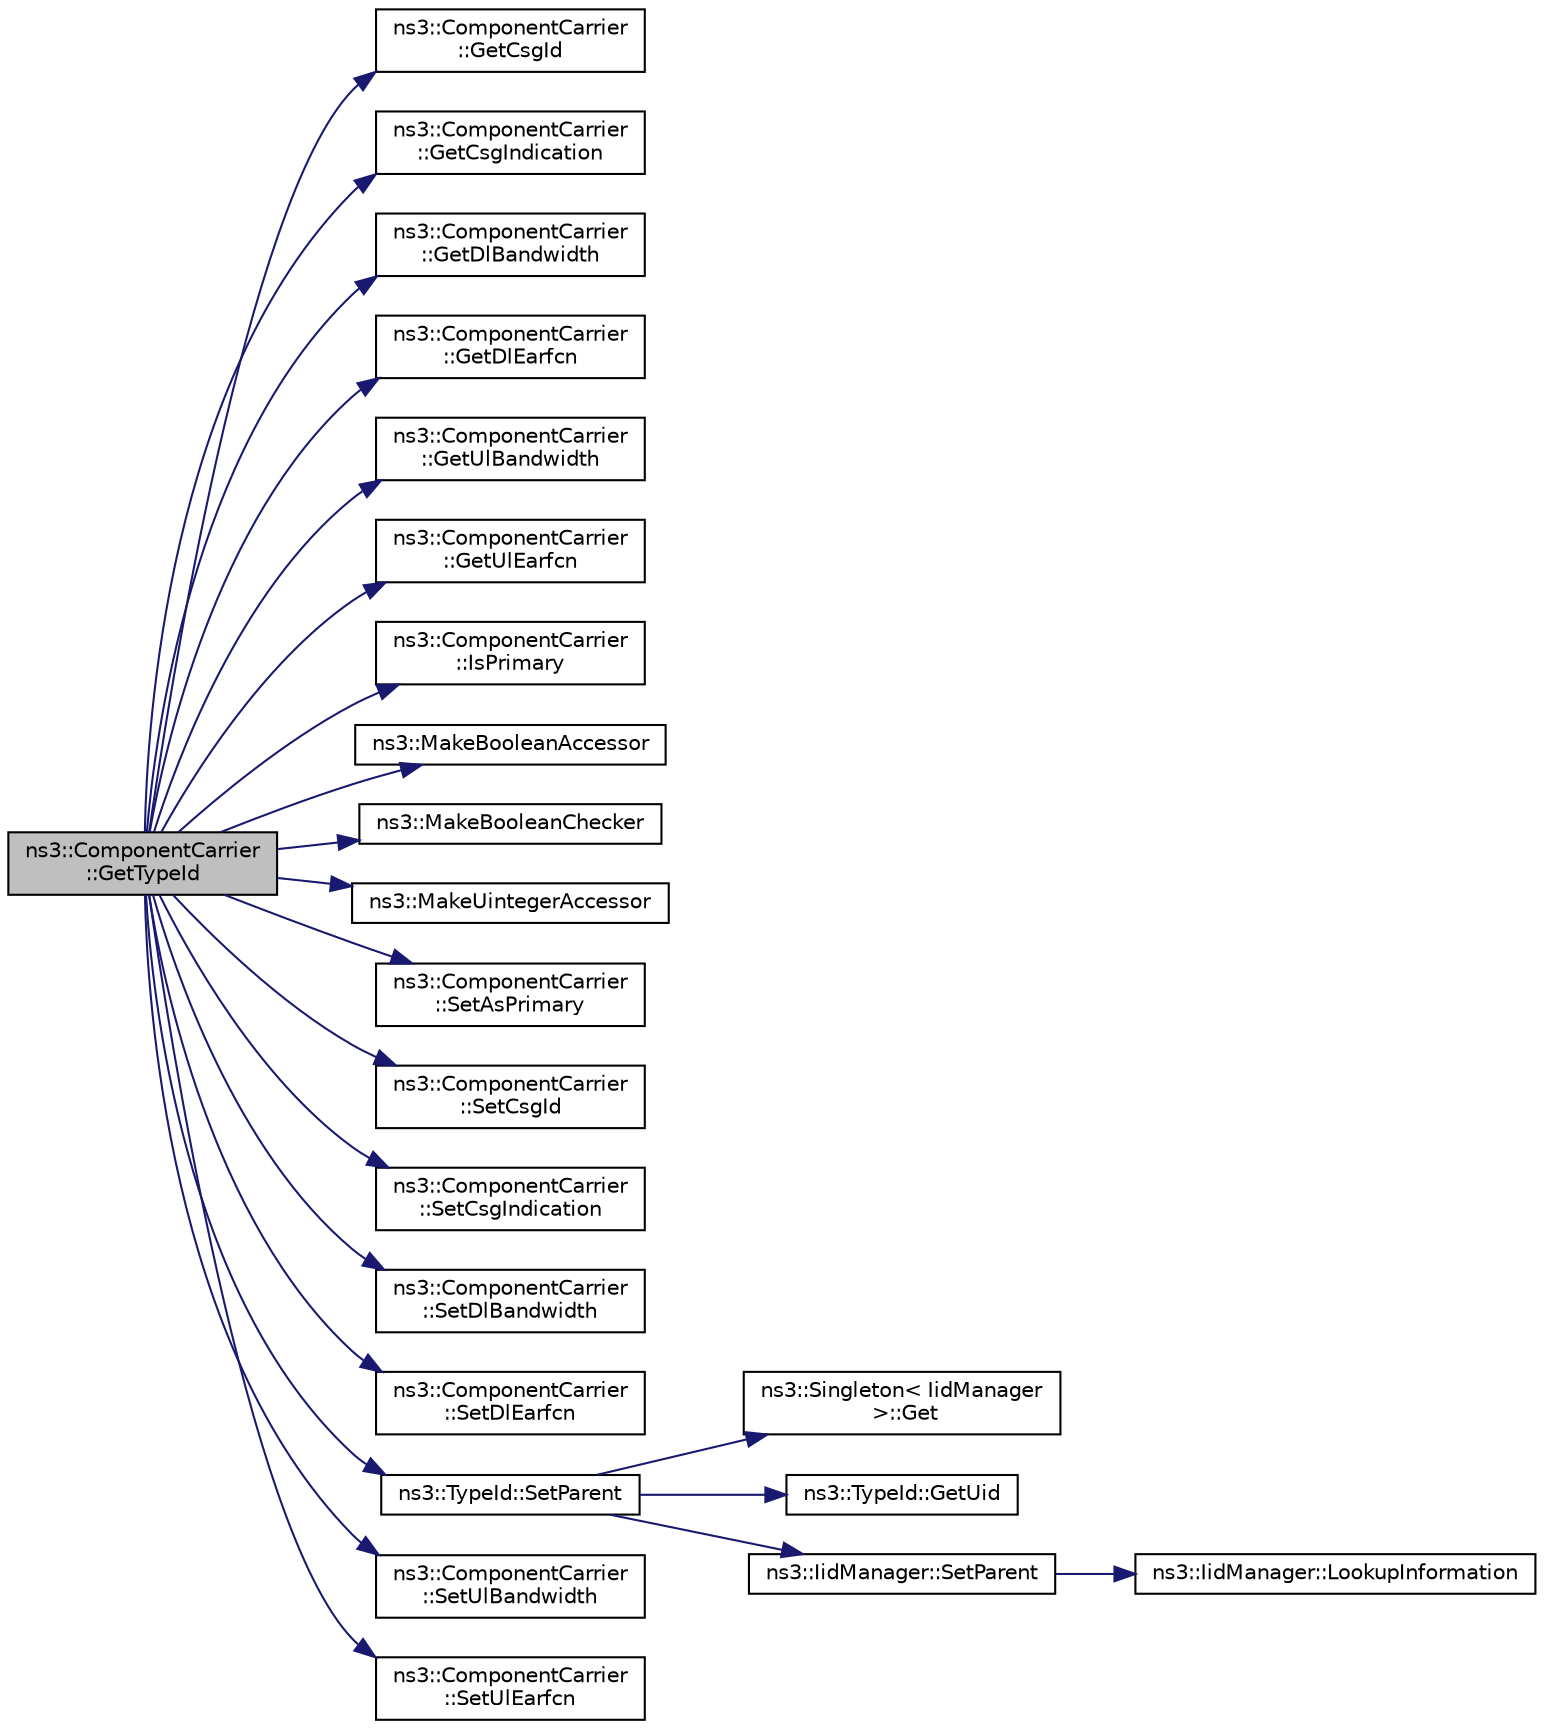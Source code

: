 digraph "ns3::ComponentCarrier::GetTypeId"
{
 // LATEX_PDF_SIZE
  edge [fontname="Helvetica",fontsize="10",labelfontname="Helvetica",labelfontsize="10"];
  node [fontname="Helvetica",fontsize="10",shape=record];
  rankdir="LR";
  Node1 [label="ns3::ComponentCarrier\l::GetTypeId",height=0.2,width=0.4,color="black", fillcolor="grey75", style="filled", fontcolor="black",tooltip="Get the type ID."];
  Node1 -> Node2 [color="midnightblue",fontsize="10",style="solid",fontname="Helvetica"];
  Node2 [label="ns3::ComponentCarrier\l::GetCsgId",height=0.2,width=0.4,color="black", fillcolor="white", style="filled",URL="$classns3_1_1_component_carrier.html#a64d30f3f6557570010c1a48bc3eaa4f5",tooltip="Returns the CSG ID of the eNodeB."];
  Node1 -> Node3 [color="midnightblue",fontsize="10",style="solid",fontname="Helvetica"];
  Node3 [label="ns3::ComponentCarrier\l::GetCsgIndication",height=0.2,width=0.4,color="black", fillcolor="white", style="filled",URL="$classns3_1_1_component_carrier.html#a32b33c3759f11295f223d58d7cf0684a",tooltip="Returns the CSG indication flag of the eNodeB."];
  Node1 -> Node4 [color="midnightblue",fontsize="10",style="solid",fontname="Helvetica"];
  Node4 [label="ns3::ComponentCarrier\l::GetDlBandwidth",height=0.2,width=0.4,color="black", fillcolor="white", style="filled",URL="$classns3_1_1_component_carrier.html#a3814cc695e760d49d5d602cdc6a5dbea",tooltip=" "];
  Node1 -> Node5 [color="midnightblue",fontsize="10",style="solid",fontname="Helvetica"];
  Node5 [label="ns3::ComponentCarrier\l::GetDlEarfcn",height=0.2,width=0.4,color="black", fillcolor="white", style="filled",URL="$classns3_1_1_component_carrier.html#a20f33e0d00c99a21f253a617a0c5fb49",tooltip=" "];
  Node1 -> Node6 [color="midnightblue",fontsize="10",style="solid",fontname="Helvetica"];
  Node6 [label="ns3::ComponentCarrier\l::GetUlBandwidth",height=0.2,width=0.4,color="black", fillcolor="white", style="filled",URL="$classns3_1_1_component_carrier.html#a22b5abe9a815a6ad730270352307770f",tooltip=" "];
  Node1 -> Node7 [color="midnightblue",fontsize="10",style="solid",fontname="Helvetica"];
  Node7 [label="ns3::ComponentCarrier\l::GetUlEarfcn",height=0.2,width=0.4,color="black", fillcolor="white", style="filled",URL="$classns3_1_1_component_carrier.html#aa15f0890e642f5b81c2f97773f28ef55",tooltip=" "];
  Node1 -> Node8 [color="midnightblue",fontsize="10",style="solid",fontname="Helvetica"];
  Node8 [label="ns3::ComponentCarrier\l::IsPrimary",height=0.2,width=0.4,color="black", fillcolor="white", style="filled",URL="$classns3_1_1_component_carrier.html#abb7f79bfe79ec327c5a153aaf2e8e5f2",tooltip="Checks if the carrier is the primary carrier."];
  Node1 -> Node9 [color="midnightblue",fontsize="10",style="solid",fontname="Helvetica"];
  Node9 [label="ns3::MakeBooleanAccessor",height=0.2,width=0.4,color="black", fillcolor="white", style="filled",URL="$group__attribute___boolean.html#ga96f46e6b949abfa2cb801d5d33d8bcc7",tooltip="Create an AttributeAccessor for a class data member, or a lone class get functor or set method."];
  Node1 -> Node10 [color="midnightblue",fontsize="10",style="solid",fontname="Helvetica"];
  Node10 [label="ns3::MakeBooleanChecker",height=0.2,width=0.4,color="black", fillcolor="white", style="filled",URL="$group__attribute___boolean.html#ga0be9dca06b271bca59b2c135178e1c10",tooltip=" "];
  Node1 -> Node11 [color="midnightblue",fontsize="10",style="solid",fontname="Helvetica"];
  Node11 [label="ns3::MakeUintegerAccessor",height=0.2,width=0.4,color="black", fillcolor="white", style="filled",URL="$group__attribute___uinteger.html#gab877334ef73a924b42b65179d87d7244",tooltip="Create an AttributeAccessor for a class data member, or a lone class get functor or set method."];
  Node1 -> Node12 [color="midnightblue",fontsize="10",style="solid",fontname="Helvetica"];
  Node12 [label="ns3::ComponentCarrier\l::SetAsPrimary",height=0.2,width=0.4,color="black", fillcolor="white", style="filled",URL="$classns3_1_1_component_carrier.html#a651004130f614b9e9898ffc4ce5a67f6",tooltip="Set as primary carrier."];
  Node1 -> Node13 [color="midnightblue",fontsize="10",style="solid",fontname="Helvetica"];
  Node13 [label="ns3::ComponentCarrier\l::SetCsgId",height=0.2,width=0.4,color="black", fillcolor="white", style="filled",URL="$classns3_1_1_component_carrier.html#a881a095480bc6f86d997cfbcbd96a2ee",tooltip="Associate the eNodeB device with a particular CSG."];
  Node1 -> Node14 [color="midnightblue",fontsize="10",style="solid",fontname="Helvetica"];
  Node14 [label="ns3::ComponentCarrier\l::SetCsgIndication",height=0.2,width=0.4,color="black", fillcolor="white", style="filled",URL="$classns3_1_1_component_carrier.html#a06d4926a8d927afdeb9f440280bef453",tooltip="Enable or disable the CSG indication flag."];
  Node1 -> Node15 [color="midnightblue",fontsize="10",style="solid",fontname="Helvetica"];
  Node15 [label="ns3::ComponentCarrier\l::SetDlBandwidth",height=0.2,width=0.4,color="black", fillcolor="white", style="filled",URL="$classns3_1_1_component_carrier.html#ae338108e2cf1c200b3db32296b720a19",tooltip=" "];
  Node1 -> Node16 [color="midnightblue",fontsize="10",style="solid",fontname="Helvetica"];
  Node16 [label="ns3::ComponentCarrier\l::SetDlEarfcn",height=0.2,width=0.4,color="black", fillcolor="white", style="filled",URL="$classns3_1_1_component_carrier.html#a0871ff8b70db43af41332e6044b9e71b",tooltip=" "];
  Node1 -> Node17 [color="midnightblue",fontsize="10",style="solid",fontname="Helvetica"];
  Node17 [label="ns3::TypeId::SetParent",height=0.2,width=0.4,color="black", fillcolor="white", style="filled",URL="$classns3_1_1_type_id.html#abaaca67ab7d2471067e7c275df0f7309",tooltip="Set the parent TypeId."];
  Node17 -> Node18 [color="midnightblue",fontsize="10",style="solid",fontname="Helvetica"];
  Node18 [label="ns3::Singleton\< IidManager\l \>::Get",height=0.2,width=0.4,color="black", fillcolor="white", style="filled",URL="$classns3_1_1_singleton.html#a80a2cd3c25a27ea72add7a9f7a141ffa",tooltip="Get a pointer to the singleton instance."];
  Node17 -> Node19 [color="midnightblue",fontsize="10",style="solid",fontname="Helvetica"];
  Node19 [label="ns3::TypeId::GetUid",height=0.2,width=0.4,color="black", fillcolor="white", style="filled",URL="$classns3_1_1_type_id.html#a429535085325d6f926724771446d9047",tooltip="Get the internal id of this TypeId."];
  Node17 -> Node20 [color="midnightblue",fontsize="10",style="solid",fontname="Helvetica"];
  Node20 [label="ns3::IidManager::SetParent",height=0.2,width=0.4,color="black", fillcolor="white", style="filled",URL="$classns3_1_1_iid_manager.html#a4042931260554c907699367b6811426f",tooltip="Set the parent of a type id."];
  Node20 -> Node21 [color="midnightblue",fontsize="10",style="solid",fontname="Helvetica"];
  Node21 [label="ns3::IidManager::LookupInformation",height=0.2,width=0.4,color="black", fillcolor="white", style="filled",URL="$classns3_1_1_iid_manager.html#a84af06b798b21fa700469a3ac5f65f3f",tooltip="Retrieve the information record for a type."];
  Node1 -> Node22 [color="midnightblue",fontsize="10",style="solid",fontname="Helvetica"];
  Node22 [label="ns3::ComponentCarrier\l::SetUlBandwidth",height=0.2,width=0.4,color="black", fillcolor="white", style="filled",URL="$classns3_1_1_component_carrier.html#aaf2ca57b073f39c9b3b27d23052ce865",tooltip=" "];
  Node1 -> Node23 [color="midnightblue",fontsize="10",style="solid",fontname="Helvetica"];
  Node23 [label="ns3::ComponentCarrier\l::SetUlEarfcn",height=0.2,width=0.4,color="black", fillcolor="white", style="filled",URL="$classns3_1_1_component_carrier.html#a5dc7c10cc6ef1a3f1247cf324a14920a",tooltip=" "];
}
